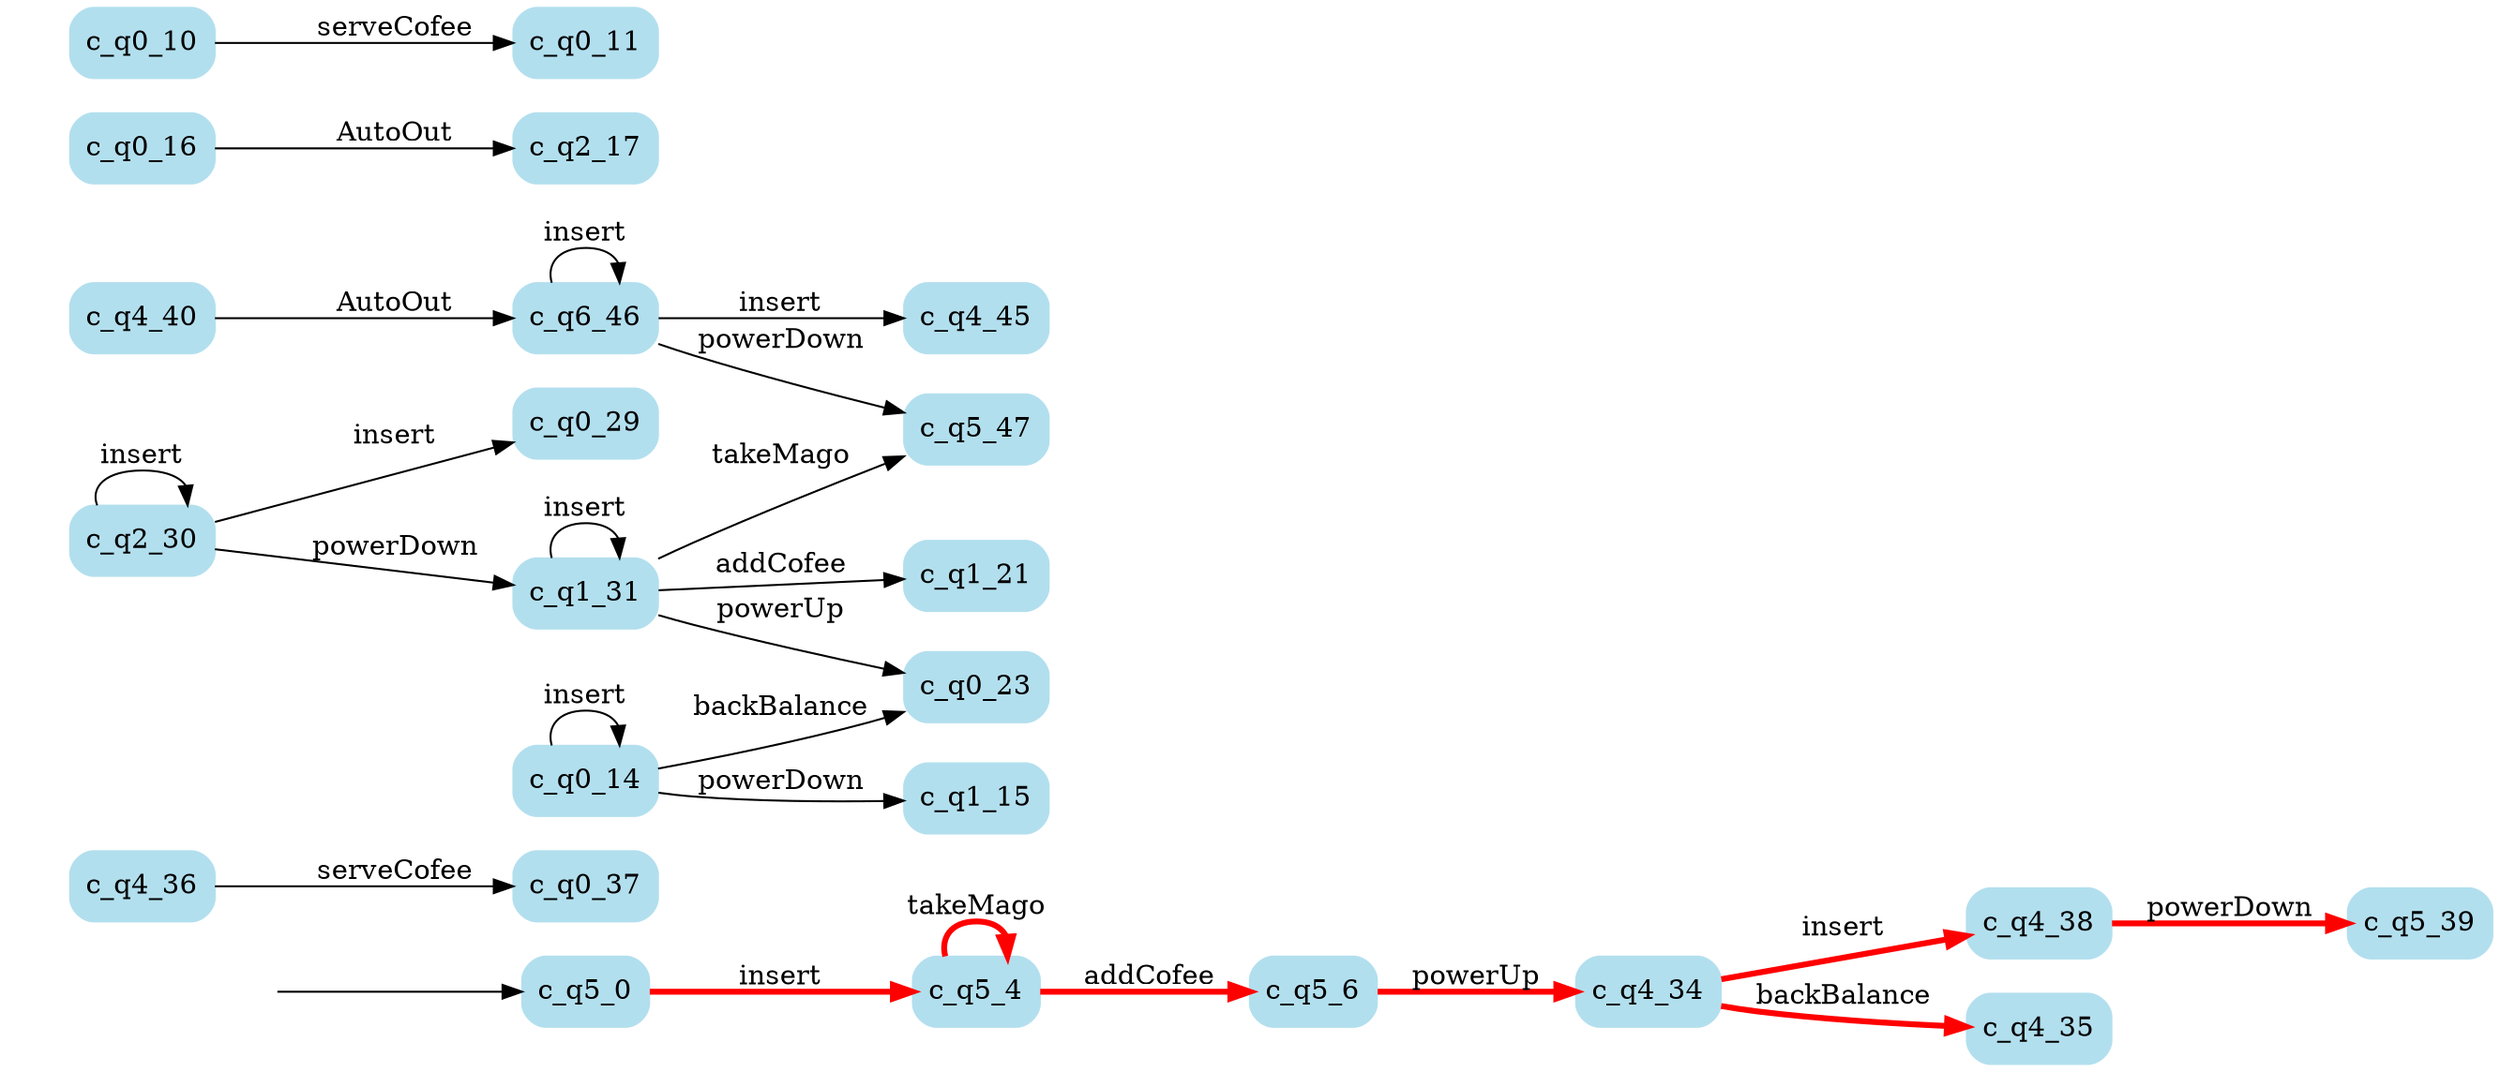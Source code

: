 digraph G {

	rankdir = LR;

	start_c_q5_0[style=invisible];

	node[shape=box, style="rounded, filled", color=lightblue2];

	c_q0_37[label="c_q0_37"];
	c_q4_40[label="c_q4_40"];
	c_q4_34[label="c_q4_34"];
	c_q5_0[label="c_q5_0"];
	c_q6_46[label="c_q6_46"];
	c_q5_39[label="c_q5_39"];
	c_q1_15[label="c_q1_15"];
	c_q0_23[label="c_q0_23"];
	c_q4_38[label="c_q4_38"];
	c_q1_21[label="c_q1_21"];
	c_q5_4[label="c_q5_4"];
	c_q2_17[label="c_q2_17"];
	c_q2_30[label="c_q2_30"];
	c_q5_47[label="c_q5_47"];
	c_q4_45[label="c_q4_45"];
	c_q0_14[label="c_q0_14"];
	c_q0_29[label="c_q0_29"];
	c_q0_16[label="c_q0_16"];
	c_q1_31[label="c_q1_31"];
	c_q5_6[label="c_q5_6"];
	c_q0_11[label="c_q0_11"];
	c_q4_35[label="c_q4_35"];
	c_q4_36[label="c_q4_36"];
	c_q0_10[label="c_q0_10"];

	start_c_q5_0 -> c_q5_0;
	c_q5_0 -> c_q5_4[label="insert", penwidth=3, color=red];
	c_q5_4 -> c_q5_4[label="takeMago", penwidth=3, color=red];
	c_q5_4 -> c_q5_6[label="addCofee", penwidth=3, color=red];
	c_q5_6 -> c_q4_34[label="powerUp", penwidth=3, color=red];
	c_q0_14 -> c_q0_14[label="insert"];
	c_q0_10 -> c_q0_11[label="serveCofee"];
	c_q0_14 -> c_q0_23[label="backBalance"];
	c_q0_14 -> c_q1_15[label="powerDown"];
	c_q0_16 -> c_q2_17[label="AutoOut"];
	c_q1_31 -> c_q1_31[label="insert"];
	c_q1_31 -> c_q1_21[label="addCofee"];
	c_q1_31 -> c_q0_23[label="powerUp"];
	c_q1_31 -> c_q5_47[label="takeMago"];
	c_q2_30 -> c_q2_30[label="insert"];
	c_q2_30 -> c_q0_29[label="insert"];
	c_q2_30 -> c_q1_31[label="powerDown"];
	c_q4_34 -> c_q4_38[label="insert", penwidth=3, color=red];
	c_q4_34 -> c_q4_35[label="backBalance", penwidth=3, color=red];
	c_q4_36 -> c_q0_37[label="serveCofee"];
	c_q4_38 -> c_q5_39[label="powerDown", penwidth=3, color=red];
	c_q4_40 -> c_q6_46[label="AutoOut"];
	c_q6_46 -> c_q6_46[label="insert"];
	c_q6_46 -> c_q4_45[label="insert"];
	c_q6_46 -> c_q5_47[label="powerDown"];

}